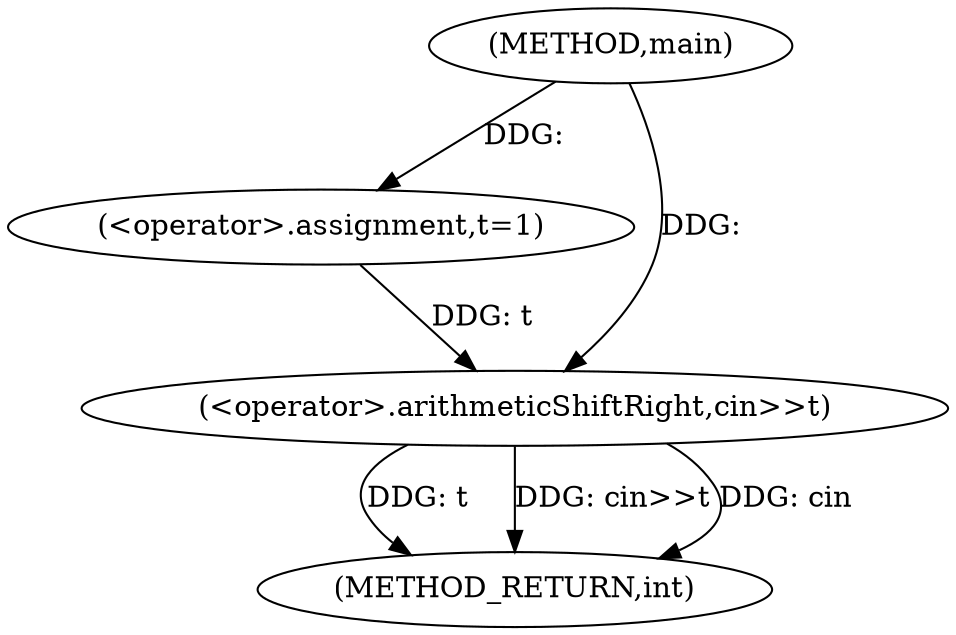 digraph "main" {  
"1000102" [label = "(METHOD,main)" ]
"1000111" [label = "(METHOD_RETURN,int)" ]
"1000105" [label = "(<operator>.assignment,t=1)" ]
"1000108" [label = "(<operator>.arithmeticShiftRight,cin>>t)" ]
  "1000108" -> "1000111"  [ label = "DDG: t"] 
  "1000108" -> "1000111"  [ label = "DDG: cin>>t"] 
  "1000108" -> "1000111"  [ label = "DDG: cin"] 
  "1000102" -> "1000105"  [ label = "DDG: "] 
  "1000102" -> "1000108"  [ label = "DDG: "] 
  "1000105" -> "1000108"  [ label = "DDG: t"] 
}

